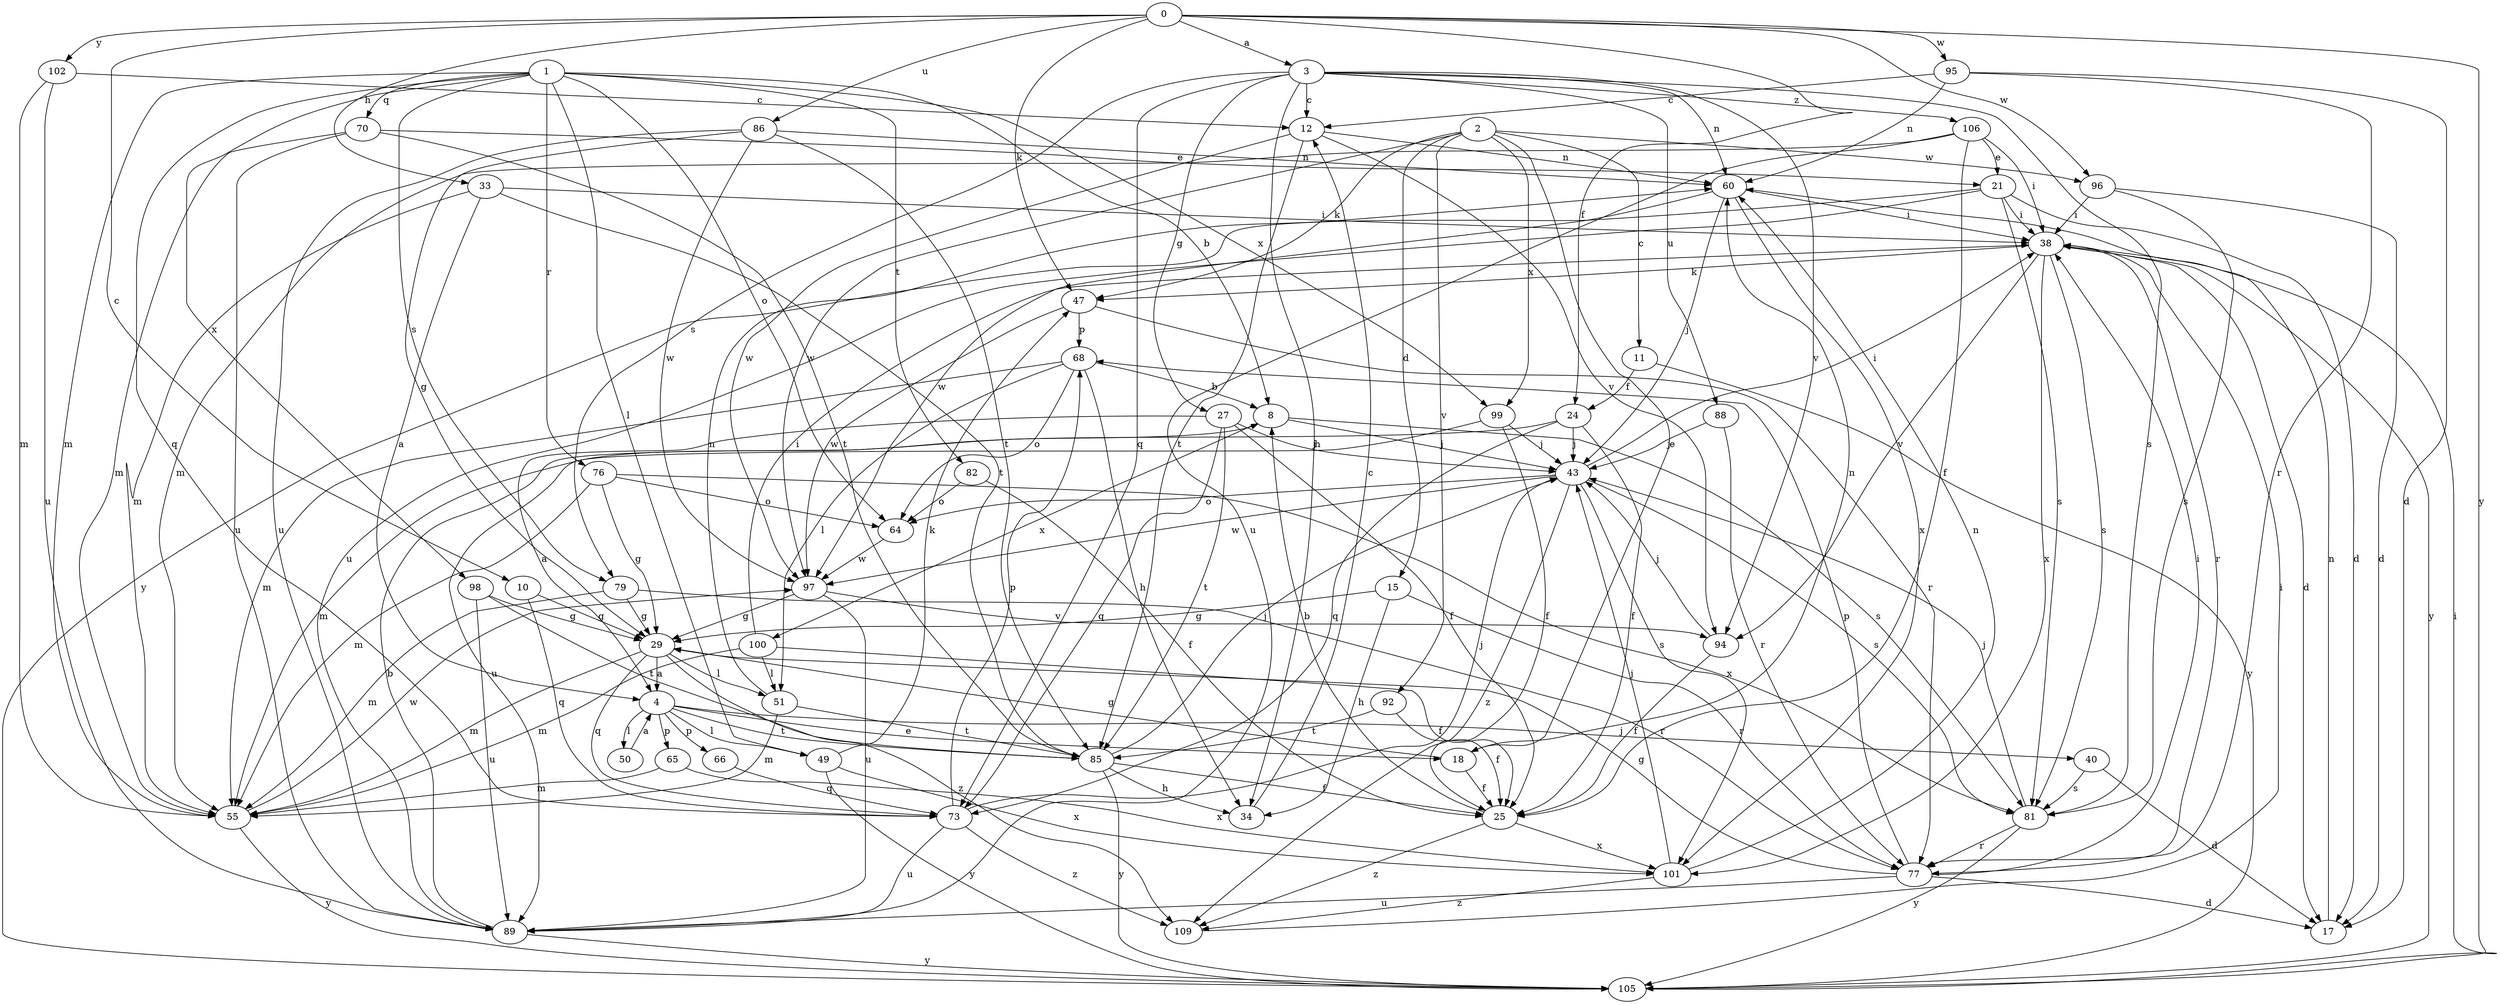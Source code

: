 strict digraph  {
0;
1;
2;
3;
4;
8;
10;
11;
12;
15;
17;
18;
21;
24;
25;
27;
29;
33;
34;
38;
40;
43;
47;
49;
50;
51;
55;
60;
64;
65;
66;
68;
70;
73;
76;
77;
79;
81;
82;
85;
86;
88;
89;
92;
94;
95;
96;
97;
98;
99;
100;
101;
102;
105;
106;
109;
0 -> 3  [label=a];
0 -> 10  [label=c];
0 -> 24  [label=f];
0 -> 33  [label=h];
0 -> 47  [label=k];
0 -> 86  [label=u];
0 -> 95  [label=w];
0 -> 96  [label=w];
0 -> 102  [label=y];
0 -> 105  [label=y];
1 -> 8  [label=b];
1 -> 49  [label=l];
1 -> 55  [label=m];
1 -> 64  [label=o];
1 -> 70  [label=q];
1 -> 73  [label=q];
1 -> 76  [label=r];
1 -> 79  [label=s];
1 -> 82  [label=t];
1 -> 98  [label=x];
1 -> 99  [label=x];
2 -> 11  [label=c];
2 -> 15  [label=d];
2 -> 18  [label=e];
2 -> 47  [label=k];
2 -> 92  [label=v];
2 -> 96  [label=w];
2 -> 97  [label=w];
2 -> 99  [label=x];
3 -> 12  [label=c];
3 -> 27  [label=g];
3 -> 34  [label=h];
3 -> 60  [label=n];
3 -> 73  [label=q];
3 -> 79  [label=s];
3 -> 81  [label=s];
3 -> 88  [label=u];
3 -> 94  [label=v];
3 -> 106  [label=z];
4 -> 18  [label=e];
4 -> 40  [label=j];
4 -> 49  [label=l];
4 -> 50  [label=l];
4 -> 65  [label=p];
4 -> 66  [label=p];
4 -> 85  [label=t];
8 -> 43  [label=j];
8 -> 81  [label=s];
8 -> 100  [label=x];
10 -> 29  [label=g];
10 -> 73  [label=q];
11 -> 24  [label=f];
11 -> 105  [label=y];
12 -> 60  [label=n];
12 -> 85  [label=t];
12 -> 94  [label=v];
12 -> 97  [label=w];
15 -> 29  [label=g];
15 -> 34  [label=h];
15 -> 77  [label=r];
17 -> 60  [label=n];
18 -> 25  [label=f];
18 -> 29  [label=g];
18 -> 60  [label=n];
21 -> 17  [label=d];
21 -> 38  [label=i];
21 -> 81  [label=s];
21 -> 89  [label=u];
21 -> 105  [label=y];
24 -> 25  [label=f];
24 -> 43  [label=j];
24 -> 55  [label=m];
24 -> 73  [label=q];
25 -> 8  [label=b];
25 -> 101  [label=x];
25 -> 109  [label=z];
27 -> 4  [label=a];
27 -> 25  [label=f];
27 -> 43  [label=j];
27 -> 73  [label=q];
27 -> 85  [label=t];
29 -> 4  [label=a];
29 -> 51  [label=l];
29 -> 55  [label=m];
29 -> 73  [label=q];
29 -> 109  [label=z];
33 -> 4  [label=a];
33 -> 38  [label=i];
33 -> 55  [label=m];
33 -> 85  [label=t];
34 -> 12  [label=c];
38 -> 17  [label=d];
38 -> 47  [label=k];
38 -> 77  [label=r];
38 -> 81  [label=s];
38 -> 94  [label=v];
38 -> 101  [label=x];
38 -> 105  [label=y];
40 -> 17  [label=d];
40 -> 81  [label=s];
43 -> 38  [label=i];
43 -> 64  [label=o];
43 -> 81  [label=s];
43 -> 97  [label=w];
43 -> 101  [label=x];
43 -> 109  [label=z];
47 -> 68  [label=p];
47 -> 77  [label=r];
47 -> 97  [label=w];
49 -> 47  [label=k];
49 -> 101  [label=x];
49 -> 105  [label=y];
50 -> 4  [label=a];
51 -> 55  [label=m];
51 -> 60  [label=n];
51 -> 85  [label=t];
55 -> 97  [label=w];
55 -> 105  [label=y];
60 -> 38  [label=i];
60 -> 43  [label=j];
60 -> 97  [label=w];
60 -> 101  [label=x];
64 -> 97  [label=w];
65 -> 55  [label=m];
65 -> 101  [label=x];
66 -> 73  [label=q];
68 -> 8  [label=b];
68 -> 34  [label=h];
68 -> 51  [label=l];
68 -> 55  [label=m];
68 -> 64  [label=o];
70 -> 21  [label=e];
70 -> 55  [label=m];
70 -> 85  [label=t];
70 -> 89  [label=u];
73 -> 43  [label=j];
73 -> 68  [label=p];
73 -> 89  [label=u];
73 -> 109  [label=z];
76 -> 29  [label=g];
76 -> 55  [label=m];
76 -> 64  [label=o];
76 -> 81  [label=s];
77 -> 17  [label=d];
77 -> 29  [label=g];
77 -> 38  [label=i];
77 -> 68  [label=p];
77 -> 89  [label=u];
79 -> 29  [label=g];
79 -> 55  [label=m];
79 -> 77  [label=r];
81 -> 43  [label=j];
81 -> 77  [label=r];
81 -> 105  [label=y];
82 -> 25  [label=f];
82 -> 64  [label=o];
85 -> 25  [label=f];
85 -> 34  [label=h];
85 -> 43  [label=j];
85 -> 105  [label=y];
86 -> 29  [label=g];
86 -> 60  [label=n];
86 -> 85  [label=t];
86 -> 89  [label=u];
86 -> 97  [label=w];
88 -> 43  [label=j];
88 -> 77  [label=r];
89 -> 8  [label=b];
89 -> 105  [label=y];
92 -> 25  [label=f];
92 -> 85  [label=t];
94 -> 25  [label=f];
94 -> 43  [label=j];
95 -> 12  [label=c];
95 -> 17  [label=d];
95 -> 60  [label=n];
95 -> 77  [label=r];
96 -> 17  [label=d];
96 -> 38  [label=i];
96 -> 81  [label=s];
97 -> 29  [label=g];
97 -> 89  [label=u];
97 -> 94  [label=v];
98 -> 29  [label=g];
98 -> 85  [label=t];
98 -> 89  [label=u];
99 -> 25  [label=f];
99 -> 43  [label=j];
99 -> 89  [label=u];
100 -> 25  [label=f];
100 -> 38  [label=i];
100 -> 51  [label=l];
100 -> 55  [label=m];
101 -> 43  [label=j];
101 -> 60  [label=n];
101 -> 109  [label=z];
102 -> 12  [label=c];
102 -> 55  [label=m];
102 -> 89  [label=u];
105 -> 38  [label=i];
106 -> 21  [label=e];
106 -> 25  [label=f];
106 -> 38  [label=i];
106 -> 55  [label=m];
106 -> 89  [label=u];
109 -> 38  [label=i];
}
